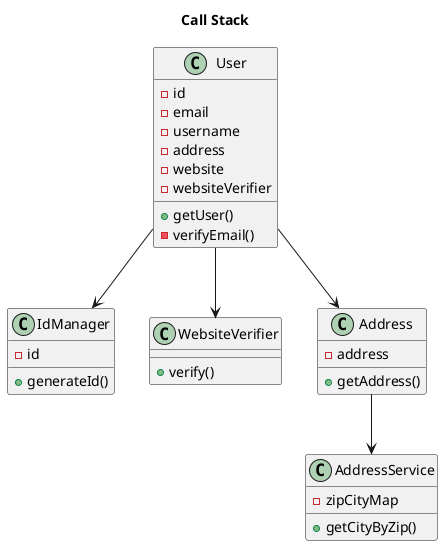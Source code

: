 @startuml ankh-uml
title Call Stack

class IdManager
{
  -id
  +generateId()
}

class WebsiteVerifier
{
  +verify()
}

class AddressService
{
  -zipCityMap
  +getCityByZip()
}

class Address
{
  -address
  +getAddress()
}

class User
{
  -id
  -email
  -username
  -address
  -website
  -websiteVerifier
  +getUser()
  -verifyEmail()
}


Address --> AddressService
User --> IdManager
User --> WebsiteVerifier
User --> Address

@enduml